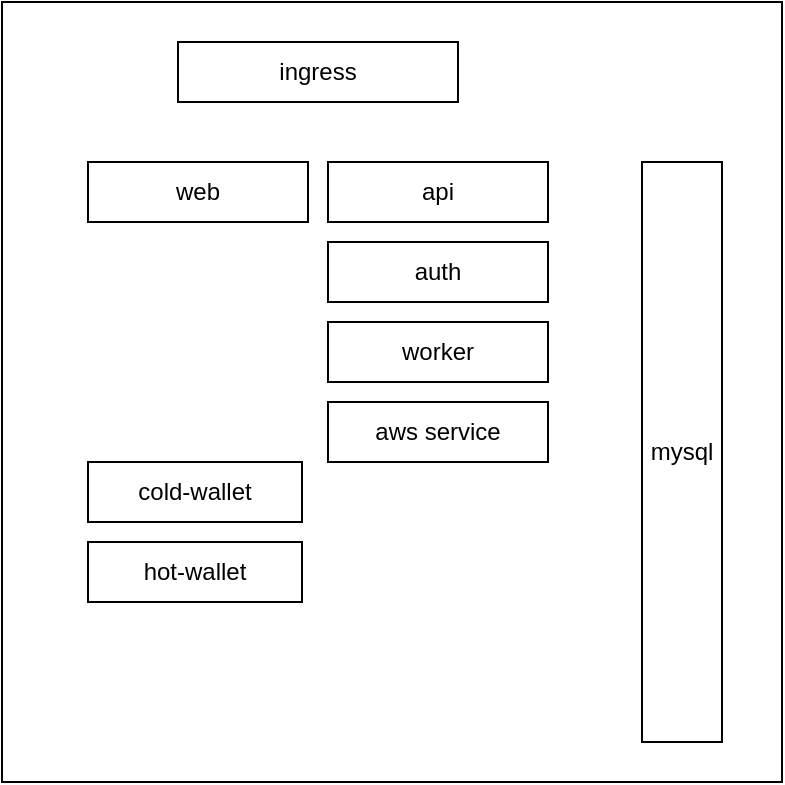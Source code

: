 <mxfile version="20.3.3" type="github">
  <diagram id="DATR6OLhmwdBYOL9gFpi" name="第 1 页">
    <mxGraphModel dx="981" dy="571" grid="1" gridSize="10" guides="1" tooltips="1" connect="1" arrows="1" fold="1" page="1" pageScale="1" pageWidth="827" pageHeight="1169" math="0" shadow="0">
      <root>
        <mxCell id="0" />
        <mxCell id="1" parent="0" />
        <mxCell id="SCz0CusGFoDrVMPN6XUr-2" value="" style="whiteSpace=wrap;html=1;aspect=fixed;" vertex="1" parent="1">
          <mxGeometry x="360" y="370" width="390" height="390" as="geometry" />
        </mxCell>
        <mxCell id="SCz0CusGFoDrVMPN6XUr-1" value="ingress" style="rounded=0;whiteSpace=wrap;html=1;" vertex="1" parent="1">
          <mxGeometry x="448" y="390" width="140" height="30" as="geometry" />
        </mxCell>
        <mxCell id="SCz0CusGFoDrVMPN6XUr-4" value="web" style="rounded=0;whiteSpace=wrap;html=1;" vertex="1" parent="1">
          <mxGeometry x="403" y="450" width="110" height="30" as="geometry" />
        </mxCell>
        <mxCell id="SCz0CusGFoDrVMPN6XUr-5" value="api" style="rounded=0;whiteSpace=wrap;html=1;" vertex="1" parent="1">
          <mxGeometry x="523" y="450" width="110" height="30" as="geometry" />
        </mxCell>
        <mxCell id="SCz0CusGFoDrVMPN6XUr-7" value="mysql" style="rounded=0;whiteSpace=wrap;html=1;" vertex="1" parent="1">
          <mxGeometry x="680" y="450" width="40" height="290" as="geometry" />
        </mxCell>
        <mxCell id="SCz0CusGFoDrVMPN6XUr-8" value="cold-wallet" style="rounded=0;whiteSpace=wrap;html=1;" vertex="1" parent="1">
          <mxGeometry x="403" y="600" width="107" height="30" as="geometry" />
        </mxCell>
        <mxCell id="SCz0CusGFoDrVMPN6XUr-9" value="hot-wallet" style="rounded=0;whiteSpace=wrap;html=1;" vertex="1" parent="1">
          <mxGeometry x="403" y="640" width="107" height="30" as="geometry" />
        </mxCell>
        <mxCell id="SCz0CusGFoDrVMPN6XUr-10" value="auth" style="rounded=0;whiteSpace=wrap;html=1;" vertex="1" parent="1">
          <mxGeometry x="523" y="490" width="110" height="30" as="geometry" />
        </mxCell>
        <mxCell id="SCz0CusGFoDrVMPN6XUr-11" value="worker" style="rounded=0;whiteSpace=wrap;html=1;" vertex="1" parent="1">
          <mxGeometry x="523" y="530" width="110" height="30" as="geometry" />
        </mxCell>
        <mxCell id="SCz0CusGFoDrVMPN6XUr-12" value="aws service" style="rounded=0;whiteSpace=wrap;html=1;" vertex="1" parent="1">
          <mxGeometry x="523" y="570" width="110" height="30" as="geometry" />
        </mxCell>
      </root>
    </mxGraphModel>
  </diagram>
</mxfile>
